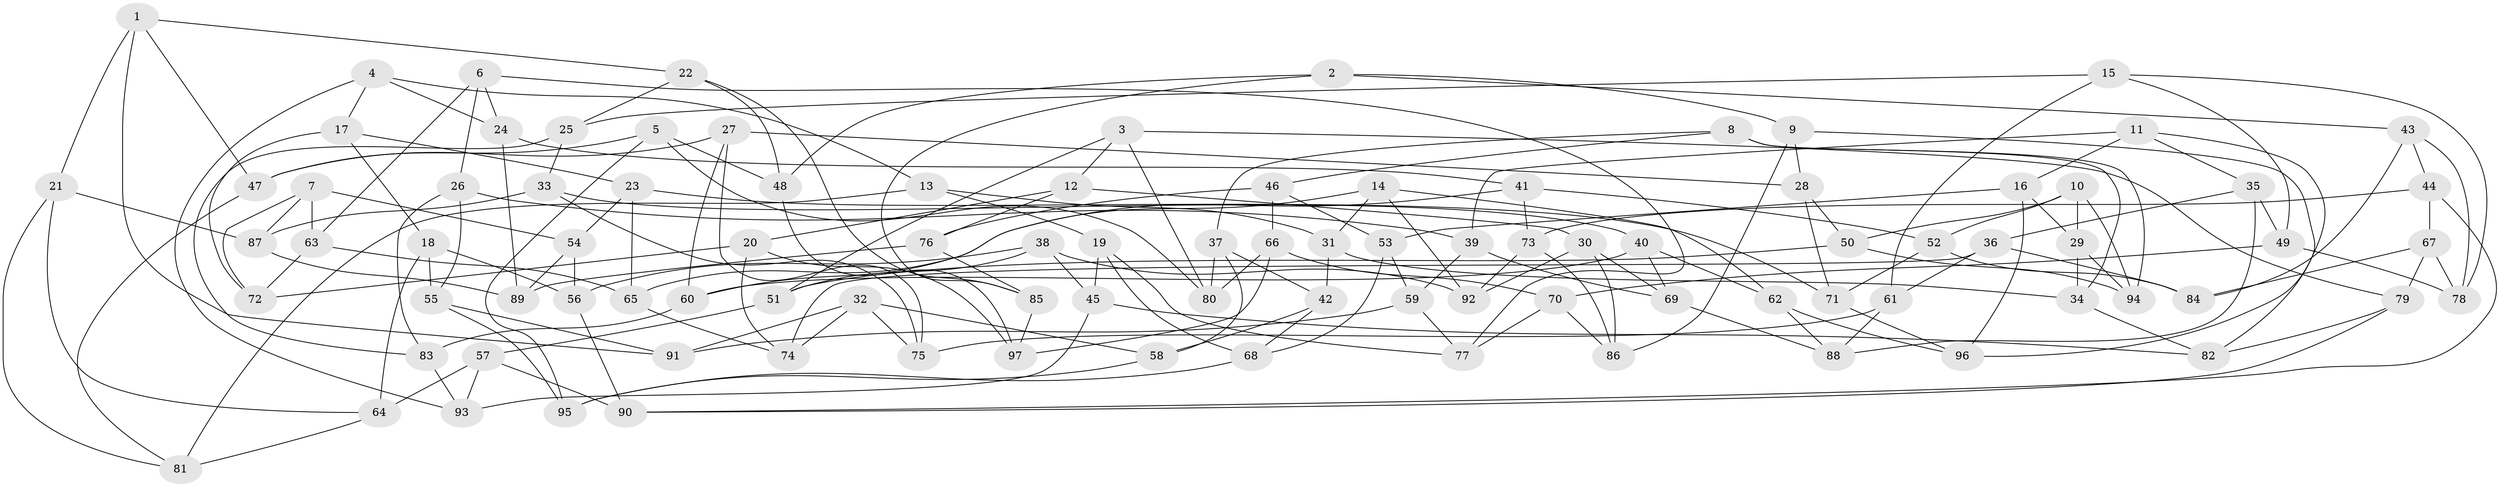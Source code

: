 // coarse degree distribution, {6: 0.19402985074626866, 5: 0.029850746268656716, 4: 0.6417910447761194, 10: 0.014925373134328358, 9: 0.04477611940298507, 7: 0.014925373134328358, 3: 0.05970149253731343}
// Generated by graph-tools (version 1.1) at 2025/20/03/04/25 18:20:48]
// undirected, 97 vertices, 194 edges
graph export_dot {
graph [start="1"]
  node [color=gray90,style=filled];
  1;
  2;
  3;
  4;
  5;
  6;
  7;
  8;
  9;
  10;
  11;
  12;
  13;
  14;
  15;
  16;
  17;
  18;
  19;
  20;
  21;
  22;
  23;
  24;
  25;
  26;
  27;
  28;
  29;
  30;
  31;
  32;
  33;
  34;
  35;
  36;
  37;
  38;
  39;
  40;
  41;
  42;
  43;
  44;
  45;
  46;
  47;
  48;
  49;
  50;
  51;
  52;
  53;
  54;
  55;
  56;
  57;
  58;
  59;
  60;
  61;
  62;
  63;
  64;
  65;
  66;
  67;
  68;
  69;
  70;
  71;
  72;
  73;
  74;
  75;
  76;
  77;
  78;
  79;
  80;
  81;
  82;
  83;
  84;
  85;
  86;
  87;
  88;
  89;
  90;
  91;
  92;
  93;
  94;
  95;
  96;
  97;
  1 -- 21;
  1 -- 91;
  1 -- 22;
  1 -- 47;
  2 -- 43;
  2 -- 85;
  2 -- 9;
  2 -- 48;
  3 -- 51;
  3 -- 80;
  3 -- 12;
  3 -- 79;
  4 -- 17;
  4 -- 24;
  4 -- 93;
  4 -- 13;
  5 -- 80;
  5 -- 95;
  5 -- 48;
  5 -- 47;
  6 -- 63;
  6 -- 77;
  6 -- 26;
  6 -- 24;
  7 -- 87;
  7 -- 72;
  7 -- 54;
  7 -- 63;
  8 -- 37;
  8 -- 34;
  8 -- 94;
  8 -- 46;
  9 -- 86;
  9 -- 28;
  9 -- 82;
  10 -- 52;
  10 -- 94;
  10 -- 29;
  10 -- 50;
  11 -- 35;
  11 -- 39;
  11 -- 96;
  11 -- 16;
  12 -- 76;
  12 -- 30;
  12 -- 20;
  13 -- 31;
  13 -- 81;
  13 -- 19;
  14 -- 62;
  14 -- 92;
  14 -- 31;
  14 -- 60;
  15 -- 78;
  15 -- 25;
  15 -- 61;
  15 -- 49;
  16 -- 53;
  16 -- 96;
  16 -- 29;
  17 -- 72;
  17 -- 18;
  17 -- 23;
  18 -- 56;
  18 -- 55;
  18 -- 64;
  19 -- 45;
  19 -- 68;
  19 -- 77;
  20 -- 74;
  20 -- 72;
  20 -- 97;
  21 -- 64;
  21 -- 81;
  21 -- 87;
  22 -- 25;
  22 -- 85;
  22 -- 48;
  23 -- 71;
  23 -- 65;
  23 -- 54;
  24 -- 41;
  24 -- 89;
  25 -- 33;
  25 -- 83;
  26 -- 55;
  26 -- 83;
  26 -- 39;
  27 -- 28;
  27 -- 47;
  27 -- 75;
  27 -- 60;
  28 -- 50;
  28 -- 71;
  29 -- 34;
  29 -- 94;
  30 -- 86;
  30 -- 69;
  30 -- 92;
  31 -- 34;
  31 -- 42;
  32 -- 58;
  32 -- 91;
  32 -- 75;
  32 -- 74;
  33 -- 40;
  33 -- 75;
  33 -- 87;
  34 -- 82;
  35 -- 36;
  35 -- 49;
  35 -- 88;
  36 -- 74;
  36 -- 61;
  36 -- 84;
  37 -- 42;
  37 -- 58;
  37 -- 80;
  38 -- 45;
  38 -- 92;
  38 -- 51;
  38 -- 56;
  39 -- 69;
  39 -- 59;
  40 -- 69;
  40 -- 60;
  40 -- 62;
  41 -- 73;
  41 -- 52;
  41 -- 65;
  42 -- 58;
  42 -- 68;
  43 -- 44;
  43 -- 78;
  43 -- 84;
  44 -- 67;
  44 -- 90;
  44 -- 73;
  45 -- 82;
  45 -- 93;
  46 -- 76;
  46 -- 53;
  46 -- 66;
  47 -- 81;
  48 -- 97;
  49 -- 70;
  49 -- 78;
  50 -- 94;
  50 -- 51;
  51 -- 57;
  52 -- 84;
  52 -- 71;
  53 -- 68;
  53 -- 59;
  54 -- 89;
  54 -- 56;
  55 -- 91;
  55 -- 95;
  56 -- 90;
  57 -- 90;
  57 -- 93;
  57 -- 64;
  58 -- 95;
  59 -- 77;
  59 -- 91;
  60 -- 83;
  61 -- 88;
  61 -- 75;
  62 -- 88;
  62 -- 96;
  63 -- 72;
  63 -- 65;
  64 -- 81;
  65 -- 74;
  66 -- 97;
  66 -- 70;
  66 -- 80;
  67 -- 84;
  67 -- 78;
  67 -- 79;
  68 -- 95;
  69 -- 88;
  70 -- 86;
  70 -- 77;
  71 -- 96;
  73 -- 86;
  73 -- 92;
  76 -- 85;
  76 -- 89;
  79 -- 82;
  79 -- 90;
  83 -- 93;
  85 -- 97;
  87 -- 89;
}
